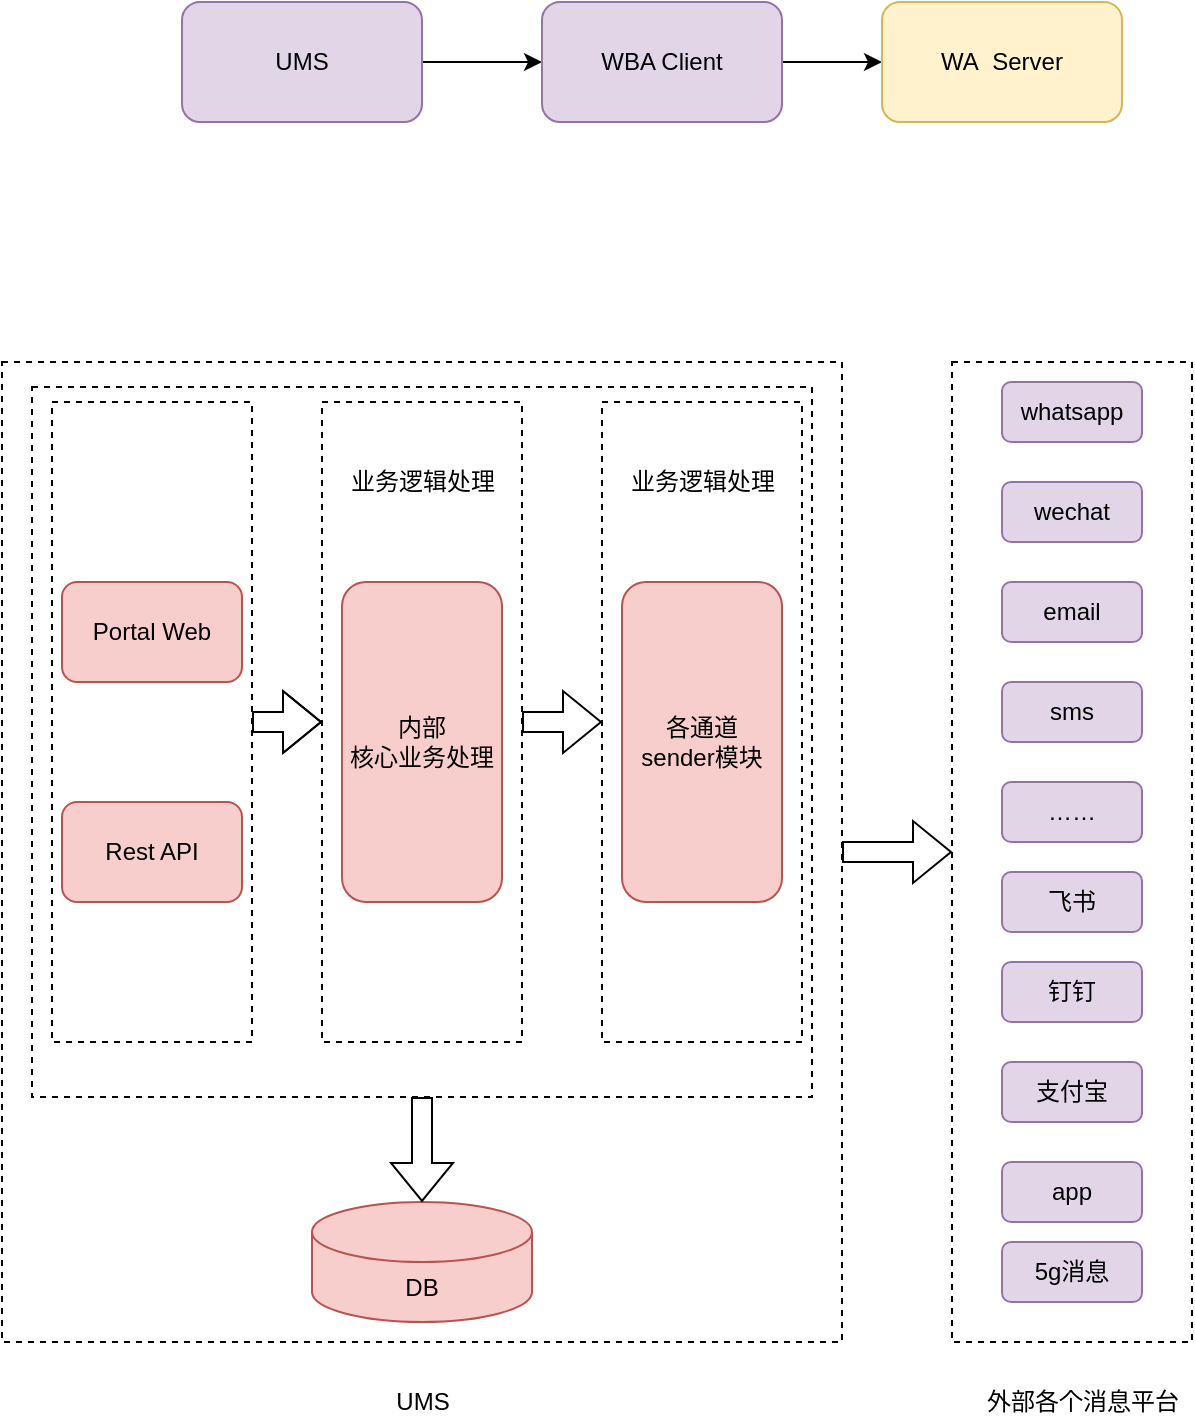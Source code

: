 <mxfile version="18.1.1" type="github" pages="3"><diagram id="ptp67WGAlMmkJpW8HmmZ" name="总体框架"><mxGraphModel dx="1102" dy="614" grid="1" gridSize="10" guides="1" tooltips="1" connect="1" arrows="1" fold="1" page="1" pageScale="1" pageWidth="827" pageHeight="1169" math="0" shadow="0"><root><mxCell id="0"/><mxCell id="1" parent="0"/><mxCell id="SE9L8p6Hpd7SmOYz5tzZ-1" value="" style="edgeStyle=orthogonalEdgeStyle;rounded=0;orthogonalLoop=1;jettySize=auto;html=1;" edge="1" parent="1" source="xqa65PXLp3XcG8kXNGzn-1" target="xqa65PXLp3XcG8kXNGzn-2"><mxGeometry relative="1" as="geometry"/></mxCell><mxCell id="xqa65PXLp3XcG8kXNGzn-1" value="UMS" style="rounded=1;whiteSpace=wrap;html=1;fillColor=#e1d5e7;strokeColor=#9673a6;" parent="1" vertex="1"><mxGeometry x="140" y="150" width="120" height="60" as="geometry"/></mxCell><mxCell id="SE9L8p6Hpd7SmOYz5tzZ-2" value="" style="edgeStyle=orthogonalEdgeStyle;rounded=0;orthogonalLoop=1;jettySize=auto;html=1;" edge="1" parent="1" source="xqa65PXLp3XcG8kXNGzn-2" target="xqa65PXLp3XcG8kXNGzn-3"><mxGeometry relative="1" as="geometry"/></mxCell><mxCell id="xqa65PXLp3XcG8kXNGzn-2" value="WBA Client" style="rounded=1;whiteSpace=wrap;html=1;fillColor=#e1d5e7;strokeColor=#9673a6;" parent="1" vertex="1"><mxGeometry x="320" y="150" width="120" height="60" as="geometry"/></mxCell><mxCell id="xqa65PXLp3XcG8kXNGzn-3" value="WA&amp;nbsp; Server" style="rounded=1;whiteSpace=wrap;html=1;fillColor=#fff2cc;strokeColor=#d6b656;" parent="1" vertex="1"><mxGeometry x="490" y="150" width="120" height="60" as="geometry"/></mxCell><mxCell id="SE9L8p6Hpd7SmOYz5tzZ-3" value="Portal Web" style="rounded=1;whiteSpace=wrap;html=1;fillColor=#f8cecc;strokeColor=#b85450;" vertex="1" parent="1"><mxGeometry x="80" y="440" width="90" height="50" as="geometry"/></mxCell><mxCell id="SE9L8p6Hpd7SmOYz5tzZ-4" value="Rest API" style="rounded=1;whiteSpace=wrap;html=1;fillColor=#f8cecc;strokeColor=#b85450;" vertex="1" parent="1"><mxGeometry x="80" y="550" width="90" height="50" as="geometry"/></mxCell><mxCell id="SE9L8p6Hpd7SmOYz5tzZ-5" value="内部&lt;br&gt;核心业务处理" style="rounded=1;whiteSpace=wrap;html=1;fillColor=#f8cecc;strokeColor=#b85450;" vertex="1" parent="1"><mxGeometry x="220" y="440" width="80" height="160" as="geometry"/></mxCell><mxCell id="SE9L8p6Hpd7SmOYz5tzZ-6" value="各通道&lt;br&gt;sender模块" style="rounded=1;whiteSpace=wrap;html=1;fillColor=#f8cecc;strokeColor=#b85450;" vertex="1" parent="1"><mxGeometry x="360" y="440" width="80" height="160" as="geometry"/></mxCell><mxCell id="SE9L8p6Hpd7SmOYz5tzZ-8" value="whatsapp" style="rounded=1;whiteSpace=wrap;html=1;fillColor=#e1d5e7;strokeColor=#9673a6;" vertex="1" parent="1"><mxGeometry x="550" y="340" width="70" height="30" as="geometry"/></mxCell><mxCell id="SE9L8p6Hpd7SmOYz5tzZ-9" value="wechat" style="rounded=1;whiteSpace=wrap;html=1;fillColor=#e1d5e7;strokeColor=#9673a6;" vertex="1" parent="1"><mxGeometry x="550" y="390" width="70" height="30" as="geometry"/></mxCell><mxCell id="SE9L8p6Hpd7SmOYz5tzZ-13" value="email" style="rounded=1;whiteSpace=wrap;html=1;fillColor=#e1d5e7;strokeColor=#9673a6;" vertex="1" parent="1"><mxGeometry x="550" y="440" width="70" height="30" as="geometry"/></mxCell><mxCell id="SE9L8p6Hpd7SmOYz5tzZ-14" value="sms" style="rounded=1;whiteSpace=wrap;html=1;fillColor=#e1d5e7;strokeColor=#9673a6;" vertex="1" parent="1"><mxGeometry x="550" y="490" width="70" height="30" as="geometry"/></mxCell><mxCell id="SE9L8p6Hpd7SmOYz5tzZ-15" value="……" style="rounded=1;whiteSpace=wrap;html=1;fillColor=#e1d5e7;strokeColor=#9673a6;" vertex="1" parent="1"><mxGeometry x="550" y="540" width="70" height="30" as="geometry"/></mxCell><mxCell id="SE9L8p6Hpd7SmOYz5tzZ-34" value="" style="edgeStyle=orthogonalEdgeStyle;shape=flexArrow;rounded=0;orthogonalLoop=1;jettySize=auto;html=1;" edge="1" parent="1" source="SE9L8p6Hpd7SmOYz5tzZ-17" target="SE9L8p6Hpd7SmOYz5tzZ-18"><mxGeometry relative="1" as="geometry"/></mxCell><mxCell id="SE9L8p6Hpd7SmOYz5tzZ-17" value="" style="rounded=0;whiteSpace=wrap;html=1;dashed=1;fillColor=none;" vertex="1" parent="1"><mxGeometry x="75" y="350" width="100" height="320" as="geometry"/></mxCell><mxCell id="SE9L8p6Hpd7SmOYz5tzZ-43" value="" style="edgeStyle=orthogonalEdgeStyle;shape=flexArrow;rounded=0;orthogonalLoop=1;jettySize=auto;html=1;" edge="1" parent="1" source="SE9L8p6Hpd7SmOYz5tzZ-18" target="SE9L8p6Hpd7SmOYz5tzZ-19"><mxGeometry relative="1" as="geometry"/></mxCell><mxCell id="SE9L8p6Hpd7SmOYz5tzZ-18" value="" style="rounded=0;whiteSpace=wrap;html=1;dashed=1;fillColor=none;" vertex="1" parent="1"><mxGeometry x="210" y="350" width="100" height="320" as="geometry"/></mxCell><mxCell id="SE9L8p6Hpd7SmOYz5tzZ-19" value="" style="rounded=0;whiteSpace=wrap;html=1;dashed=1;fillColor=none;" vertex="1" parent="1"><mxGeometry x="350" y="350" width="100" height="320" as="geometry"/></mxCell><mxCell id="SE9L8p6Hpd7SmOYz5tzZ-25" value="业务逻辑处理" style="text;html=1;resizable=0;autosize=1;align=center;verticalAlign=middle;points=[];fillColor=none;strokeColor=none;rounded=0;dashed=1;" vertex="1" parent="1"><mxGeometry x="215" y="380" width="90" height="20" as="geometry"/></mxCell><mxCell id="SE9L8p6Hpd7SmOYz5tzZ-26" value="业务逻辑处理" style="text;html=1;resizable=0;autosize=1;align=center;verticalAlign=middle;points=[];fillColor=none;strokeColor=none;rounded=0;dashed=1;" vertex="1" parent="1"><mxGeometry x="355" y="380" width="90" height="20" as="geometry"/></mxCell><mxCell id="SE9L8p6Hpd7SmOYz5tzZ-29" value="飞书" style="rounded=1;whiteSpace=wrap;html=1;fillColor=#e1d5e7;strokeColor=#9673a6;" vertex="1" parent="1"><mxGeometry x="550" y="585" width="70" height="30" as="geometry"/></mxCell><mxCell id="SE9L8p6Hpd7SmOYz5tzZ-30" value="钉钉" style="rounded=1;whiteSpace=wrap;html=1;fillColor=#e1d5e7;strokeColor=#9673a6;" vertex="1" parent="1"><mxGeometry x="550" y="630" width="70" height="30" as="geometry"/></mxCell><mxCell id="SE9L8p6Hpd7SmOYz5tzZ-31" value="支付宝" style="rounded=1;whiteSpace=wrap;html=1;fillColor=#e1d5e7;strokeColor=#9673a6;" vertex="1" parent="1"><mxGeometry x="550" y="680" width="70" height="30" as="geometry"/></mxCell><mxCell id="SE9L8p6Hpd7SmOYz5tzZ-32" value="app" style="rounded=1;whiteSpace=wrap;html=1;fillColor=#e1d5e7;strokeColor=#9673a6;" vertex="1" parent="1"><mxGeometry x="550" y="730" width="70" height="30" as="geometry"/></mxCell><mxCell id="SE9L8p6Hpd7SmOYz5tzZ-33" value="5g消息" style="rounded=1;whiteSpace=wrap;html=1;fillColor=#e1d5e7;strokeColor=#9673a6;" vertex="1" parent="1"><mxGeometry x="550" y="770" width="70" height="30" as="geometry"/></mxCell><mxCell id="SE9L8p6Hpd7SmOYz5tzZ-41" value="DB" style="shape=cylinder3;whiteSpace=wrap;html=1;boundedLbl=1;backgroundOutline=1;size=15;fillColor=#f8cecc;strokeColor=#b85450;" vertex="1" parent="1"><mxGeometry x="205" y="750" width="110" height="60" as="geometry"/></mxCell><mxCell id="SE9L8p6Hpd7SmOYz5tzZ-45" value="" style="edgeStyle=orthogonalEdgeStyle;shape=flexArrow;rounded=0;orthogonalLoop=1;jettySize=auto;html=1;" edge="1" parent="1" source="SE9L8p6Hpd7SmOYz5tzZ-28" target="SE9L8p6Hpd7SmOYz5tzZ-41"><mxGeometry relative="1" as="geometry"/></mxCell><mxCell id="SE9L8p6Hpd7SmOYz5tzZ-28" value="" style="rounded=0;whiteSpace=wrap;html=1;dashed=1;fillColor=none;" vertex="1" parent="1"><mxGeometry x="65" y="342.5" width="390" height="355" as="geometry"/></mxCell><mxCell id="SE9L8p6Hpd7SmOYz5tzZ-49" value="" style="edgeStyle=orthogonalEdgeStyle;shape=flexArrow;rounded=0;orthogonalLoop=1;jettySize=auto;html=1;" edge="1" parent="1" source="SE9L8p6Hpd7SmOYz5tzZ-46" target="SE9L8p6Hpd7SmOYz5tzZ-48"><mxGeometry relative="1" as="geometry"/></mxCell><mxCell id="SE9L8p6Hpd7SmOYz5tzZ-46" value="" style="rounded=0;whiteSpace=wrap;html=1;fillColor=none;dashed=1;" vertex="1" parent="1"><mxGeometry x="50" y="330" width="420" height="490" as="geometry"/></mxCell><mxCell id="SE9L8p6Hpd7SmOYz5tzZ-48" value="" style="rounded=0;whiteSpace=wrap;html=1;dashed=1;fillColor=none;" vertex="1" parent="1"><mxGeometry x="525" y="330" width="120" height="490" as="geometry"/></mxCell><mxCell id="SE9L8p6Hpd7SmOYz5tzZ-50" value="UMS" style="text;html=1;resizable=0;autosize=1;align=center;verticalAlign=middle;points=[];fillColor=none;strokeColor=none;rounded=0;dashed=1;" vertex="1" parent="1"><mxGeometry x="240" y="840" width="40" height="20" as="geometry"/></mxCell><mxCell id="SE9L8p6Hpd7SmOYz5tzZ-51" value="外部各个消息平台" style="text;html=1;resizable=0;autosize=1;align=center;verticalAlign=middle;points=[];fillColor=none;strokeColor=none;rounded=0;dashed=1;" vertex="1" parent="1"><mxGeometry x="535" y="840" width="110" height="20" as="geometry"/></mxCell></root></mxGraphModel></diagram><diagram id="l5ZkeRk8v-I_f3xSezyC" name="Client API"><mxGraphModel dx="1102" dy="614" grid="1" gridSize="10" guides="1" tooltips="1" connect="1" arrows="1" fold="1" page="1" pageScale="1" pageWidth="827" pageHeight="1169" math="0" shadow="0"><root><mxCell id="0"/><mxCell id="1" parent="0"/><mxCell id="dC4MrfTGSF7yagkEoLjY-1" value="DataBase" style="shape=cylinder3;whiteSpace=wrap;html=1;boundedLbl=1;backgroundOutline=1;size=15;fillColor=#ffe6cc;strokeColor=#d79b00;" vertex="1" parent="1"><mxGeometry x="264" y="250" width="100" height="70" as="geometry"/></mxCell><mxCell id="dC4MrfTGSF7yagkEoLjY-2" value="MediaVolume" style="shape=cylinder3;whiteSpace=wrap;html=1;boundedLbl=1;backgroundOutline=1;size=15;fillColor=#ffe6cc;strokeColor=#d79b00;" vertex="1" parent="1"><mxGeometry x="424" y="250" width="100" height="70" as="geometry"/></mxCell><mxCell id="dC4MrfTGSF7yagkEoLjY-3" value="Web App" style="rounded=1;whiteSpace=wrap;html=1;fillColor=#a0522d;fontColor=#ffffff;strokeColor=#6D1F00;" vertex="1" parent="1"><mxGeometry x="264" y="360" width="120" height="60" as="geometry"/></mxCell><mxCell id="dC4MrfTGSF7yagkEoLjY-4" style="edgeStyle=orthogonalEdgeStyle;rounded=0;orthogonalLoop=1;jettySize=auto;html=1;exitX=0.5;exitY=1;exitDx=0;exitDy=0;entryX=1;entryY=0.5;entryDx=0;entryDy=0;" edge="1" parent="1" source="dC4MrfTGSF7yagkEoLjY-6" target="dC4MrfTGSF7yagkEoLjY-10"><mxGeometry relative="1" as="geometry"/></mxCell><mxCell id="dC4MrfTGSF7yagkEoLjY-5" value="HTTPS" style="edgeLabel;html=1;align=center;verticalAlign=middle;resizable=0;points=[];" vertex="1" connectable="0" parent="dC4MrfTGSF7yagkEoLjY-4"><mxGeometry x="0.124" y="-1" relative="1" as="geometry"><mxPoint x="1" as="offset"/></mxGeometry></mxCell><mxCell id="dC4MrfTGSF7yagkEoLjY-6" value="Core App" style="rounded=1;whiteSpace=wrap;html=1;fillColor=#a0522d;fontColor=#ffffff;strokeColor=#6D1F00;" vertex="1" parent="1"><mxGeometry x="424" y="360" width="120" height="60" as="geometry"/></mxCell><mxCell id="dC4MrfTGSF7yagkEoLjY-7" value="UMS Sender" style="rounded=1;whiteSpace=wrap;html=1;fillColor=#e1d5e7;strokeColor=#9673a6;" vertex="1" parent="1"><mxGeometry x="40" y="355" width="90" height="65" as="geometry"/></mxCell><mxCell id="dC4MrfTGSF7yagkEoLjY-8" value="" style="shape=flexArrow;endArrow=classic;startArrow=classic;html=1;rounded=0;" edge="1" parent="1"><mxGeometry width="100" height="100" relative="1" as="geometry"><mxPoint x="144" y="389.5" as="sourcePoint"/><mxPoint x="264" y="390" as="targetPoint"/></mxGeometry></mxCell><mxCell id="dC4MrfTGSF7yagkEoLjY-9" value="HTTPS" style="edgeLabel;html=1;align=center;verticalAlign=middle;resizable=0;points=[];" vertex="1" connectable="0" parent="dC4MrfTGSF7yagkEoLjY-8"><mxGeometry x="-0.267" relative="1" as="geometry"><mxPoint x="12" as="offset"/></mxGeometry></mxCell><mxCell id="dC4MrfTGSF7yagkEoLjY-10" value="UMS Callback" style="rounded=1;whiteSpace=wrap;html=1;fillColor=#e1d5e7;strokeColor=#9673a6;" vertex="1" parent="1"><mxGeometry x="40" y="490" width="90" height="65" as="geometry"/></mxCell><mxCell id="dC4MrfTGSF7yagkEoLjY-11" value="" style="rounded=1;whiteSpace=wrap;html=1;dashed=1;fillColor=none;" vertex="1" parent="1"><mxGeometry x="240" y="190" width="320" height="300" as="geometry"/></mxCell><mxCell id="dC4MrfTGSF7yagkEoLjY-12" value="Whatsapp Business API&lt;br&gt;Client" style="text;html=1;resizable=0;autosize=1;align=center;verticalAlign=middle;points=[];fillColor=none;strokeColor=none;rounded=0;dashed=1;" vertex="1" parent="1"><mxGeometry x="330" y="205" width="140" height="30" as="geometry"/></mxCell><mxCell id="dC4MrfTGSF7yagkEoLjY-13" value="whatsapp&lt;br&gt;Server" style="ellipse;shape=cloud;whiteSpace=wrap;html=1;dashed=1;fillColor=#dae8fc;strokeColor=#6c8ebf;" vertex="1" parent="1"><mxGeometry x="670" y="300" width="120" height="80" as="geometry"/></mxCell><mxCell id="dC4MrfTGSF7yagkEoLjY-14" value="" style="endArrow=classic;startArrow=classic;html=1;rounded=0;" edge="1" parent="1"><mxGeometry width="50" height="50" relative="1" as="geometry"><mxPoint x="580" y="339.5" as="sourcePoint"/><mxPoint x="660" y="339.5" as="targetPoint"/></mxGeometry></mxCell><mxCell id="dC4MrfTGSF7yagkEoLjY-15" value="Send and Recv&lt;br&gt;message" style="text;html=1;resizable=0;autosize=1;align=center;verticalAlign=middle;points=[];fillColor=none;strokeColor=none;rounded=0;dashed=1;" vertex="1" parent="1"><mxGeometry x="570" y="350" width="100" height="30" as="geometry"/></mxCell></root></mxGraphModel></diagram><diagram id="O_aK3qxJGqhmf6K8aK5H" name="Cloud API"><mxGraphModel dx="1102" dy="614" grid="1" gridSize="10" guides="1" tooltips="1" connect="1" arrows="1" fold="1" page="1" pageScale="1" pageWidth="827" pageHeight="1169" math="0" shadow="0"><root><mxCell id="0"/><mxCell id="1" parent="0"/><mxCell id="b2CmZLmNywulzdfRS1vw-1" value="Whatsapp&lt;br&gt;Cloud API" style="rounded=1;whiteSpace=wrap;html=1;fillColor=#a0522d;fontColor=#ffffff;strokeColor=#6D1F00;" vertex="1" parent="1"><mxGeometry x="250" y="357.5" width="120" height="60" as="geometry"/></mxCell><mxCell id="b2CmZLmNywulzdfRS1vw-2" value="UMS Sender" style="rounded=1;whiteSpace=wrap;html=1;fillColor=#e1d5e7;strokeColor=#9673a6;" vertex="1" parent="1"><mxGeometry x="40" y="355" width="90" height="65" as="geometry"/></mxCell><mxCell id="b2CmZLmNywulzdfRS1vw-3" value="UMS Callback" style="rounded=1;whiteSpace=wrap;html=1;fillColor=#e1d5e7;strokeColor=#9673a6;" vertex="1" parent="1"><mxGeometry x="40" y="480" width="90" height="65" as="geometry"/></mxCell><mxCell id="b2CmZLmNywulzdfRS1vw-4" value="whatsapp&lt;br&gt;Server" style="ellipse;shape=cloud;whiteSpace=wrap;html=1;dashed=1;fillColor=#dae8fc;strokeColor=#6c8ebf;" vertex="1" parent="1"><mxGeometry x="470" y="347.5" width="120" height="80" as="geometry"/></mxCell><mxCell id="b2CmZLmNywulzdfRS1vw-5" value="" style="endArrow=classic;startArrow=classic;html=1;rounded=0;" edge="1" parent="1"><mxGeometry width="50" height="50" relative="1" as="geometry"><mxPoint x="390" y="377" as="sourcePoint"/><mxPoint x="470" y="377" as="targetPoint"/></mxGeometry></mxCell><mxCell id="b2CmZLmNywulzdfRS1vw-6" value="Send and Recv&lt;br&gt;message" style="text;html=1;resizable=0;autosize=1;align=center;verticalAlign=middle;points=[];fillColor=none;strokeColor=none;rounded=0;dashed=1;" vertex="1" parent="1"><mxGeometry x="380" y="387.5" width="100" height="30" as="geometry"/></mxCell><mxCell id="b2CmZLmNywulzdfRS1vw-7" value="" style="endArrow=classic;html=1;rounded=0;" edge="1" parent="1"><mxGeometry width="50" height="50" relative="1" as="geometry"><mxPoint x="150" y="375.5" as="sourcePoint"/><mxPoint x="230" y="375.5" as="targetPoint"/></mxGeometry></mxCell><mxCell id="b2CmZLmNywulzdfRS1vw-8" value="" style="endArrow=classic;html=1;rounded=0;" edge="1" parent="1"><mxGeometry width="50" height="50" relative="1" as="geometry"><mxPoint x="300" y="430" as="sourcePoint"/><mxPoint x="150" y="520" as="targetPoint"/></mxGeometry></mxCell><mxCell id="b2CmZLmNywulzdfRS1vw-9" value="" style="endArrow=classic;html=1;rounded=0;" edge="1" parent="1"><mxGeometry width="50" height="50" relative="1" as="geometry"><mxPoint x="225" y="407" as="sourcePoint"/><mxPoint x="145" y="407" as="targetPoint"/></mxGeometry></mxCell><mxCell id="b2CmZLmNywulzdfRS1vw-10" value="HTTPS" style="text;html=1;align=center;verticalAlign=middle;resizable=0;points=[];autosize=1;strokeColor=none;fillColor=none;" vertex="1" parent="1"><mxGeometry x="155" y="380" width="50" height="20" as="geometry"/></mxCell><mxCell id="b2CmZLmNywulzdfRS1vw-11" value="HTTPS" style="text;html=1;resizable=0;autosize=1;align=center;verticalAlign=middle;points=[];fillColor=none;strokeColor=none;rounded=0;" vertex="1" parent="1"><mxGeometry x="185" y="460" width="50" height="20" as="geometry"/></mxCell></root></mxGraphModel></diagram></mxfile>